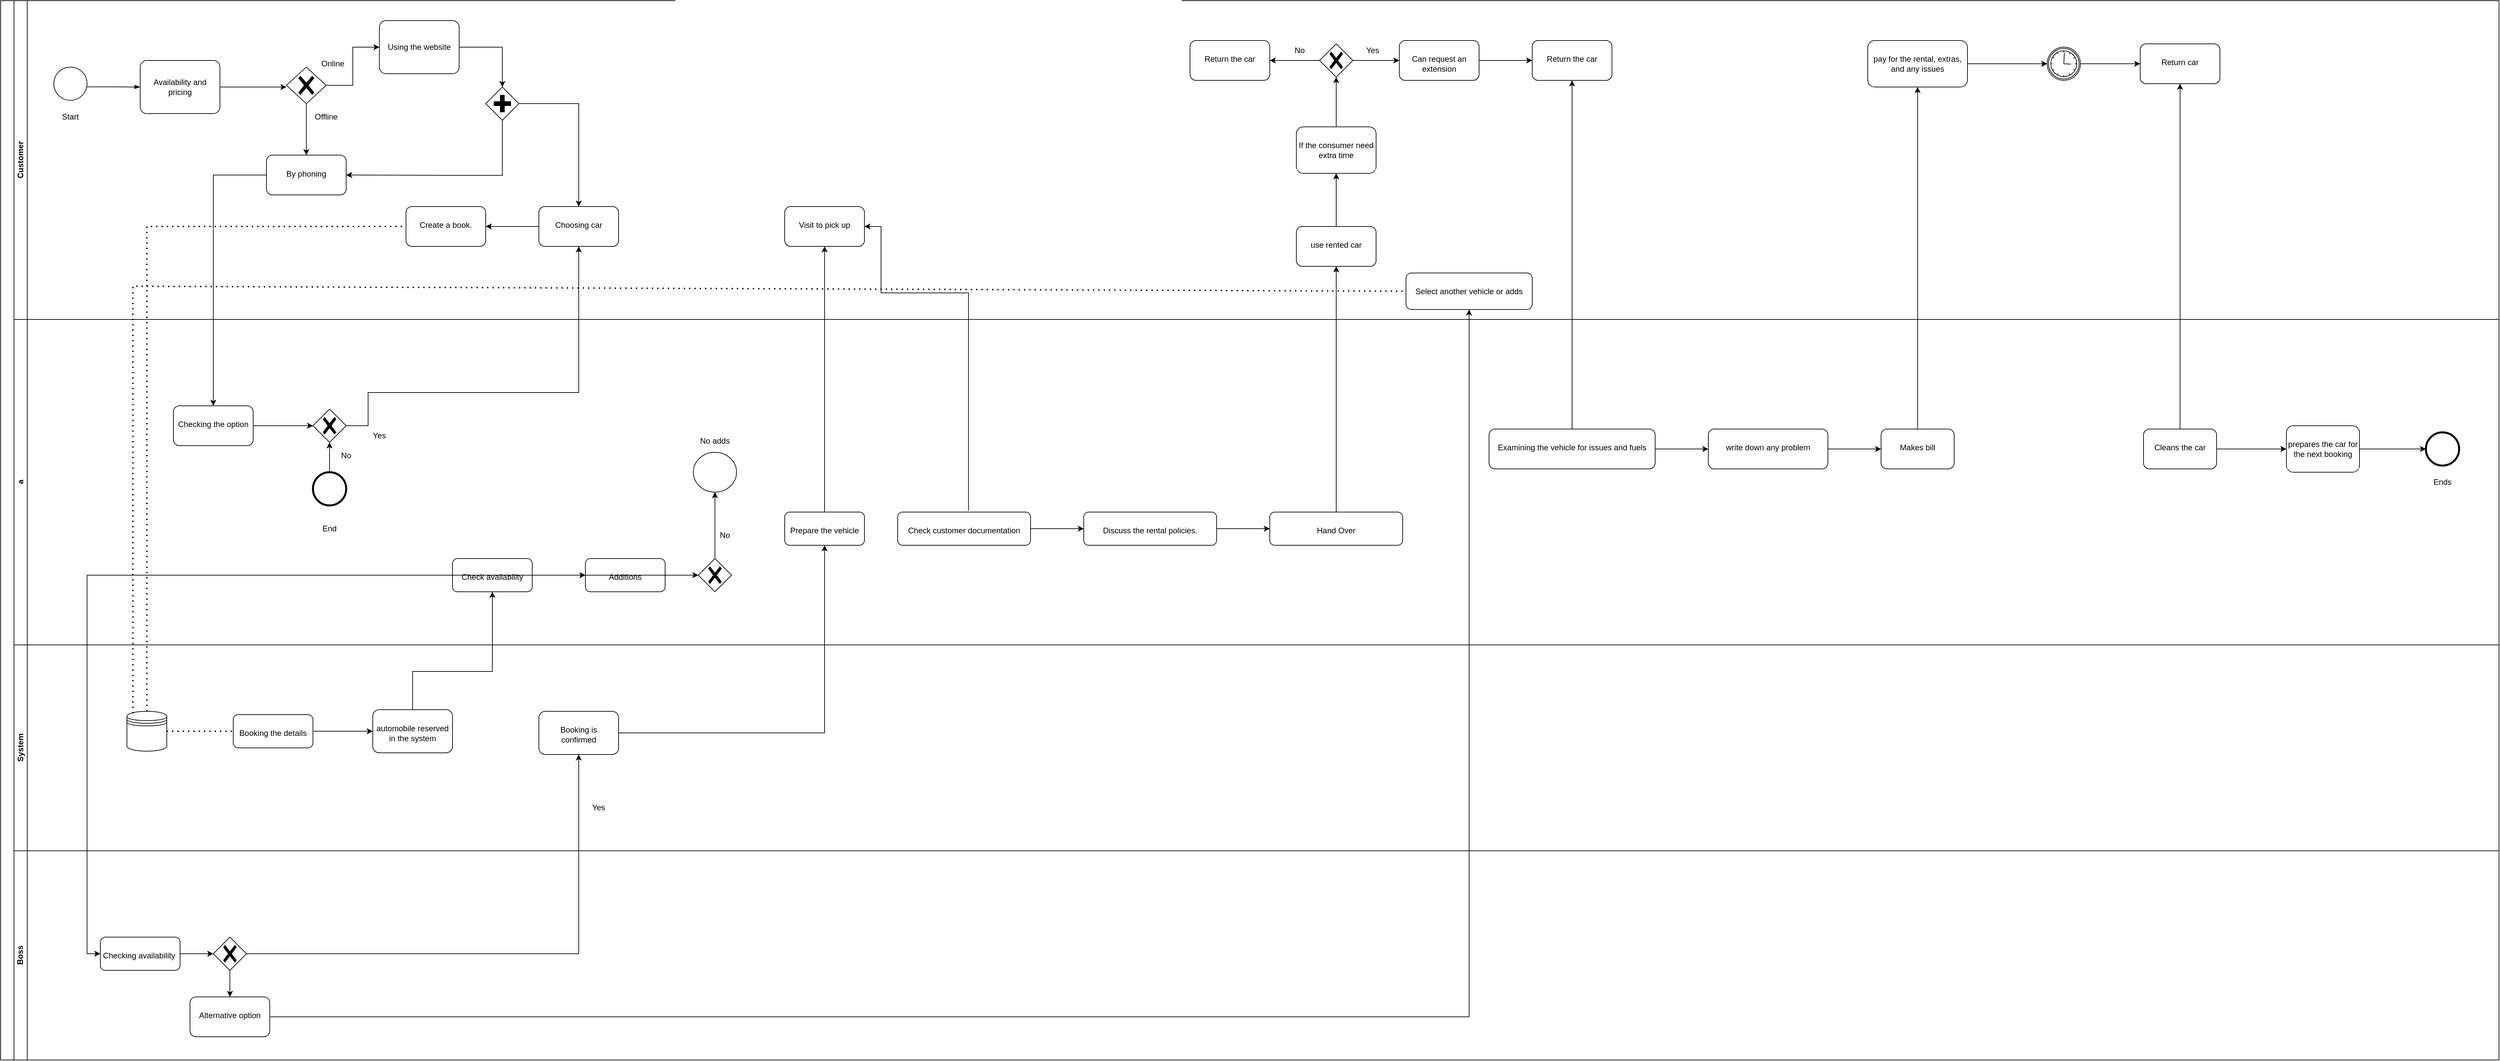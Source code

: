 <mxfile version="21.7.5" type="github">
  <diagram name="Page-1" id="X4VK6NDSDb2yp6ndIRgg">
    <mxGraphModel dx="6480" dy="3443" grid="1" gridSize="10" guides="1" tooltips="1" connect="1" arrows="1" fold="1" page="1" pageScale="1" pageWidth="850" pageHeight="1100" math="0" shadow="0">
      <root>
        <mxCell id="0" />
        <mxCell id="1" parent="0" />
        <mxCell id="tLCDiAVEZxxRz0Se0IW6-4" value="" style="swimlane;html=1;childLayout=stackLayout;resizeParent=1;resizeParentMax=0;horizontal=0;startSize=20;horizontalStack=0;whiteSpace=wrap;rounded=0;" vertex="1" parent="1">
          <mxGeometry x="-860" y="-1080" width="3760" height="1595" as="geometry" />
        </mxCell>
        <mxCell id="tLCDiAVEZxxRz0Se0IW6-5" value="Customer" style="swimlane;html=1;startSize=20;horizontal=0;rounded=0;" vertex="1" parent="tLCDiAVEZxxRz0Se0IW6-4">
          <mxGeometry x="20" width="3740" height="480" as="geometry" />
        </mxCell>
        <mxCell id="tLCDiAVEZxxRz0Se0IW6-11" value="" style="points=[[0.145,0.145,0],[0.5,0,0],[0.855,0.145,0],[1,0.5,0],[0.855,0.855,0],[0.5,1,0],[0.145,0.855,0],[0,0.5,0]];shape=mxgraph.bpmn.event;html=1;verticalLabelPosition=bottom;labelBackgroundColor=#ffffff;verticalAlign=top;align=center;perimeter=ellipsePerimeter;outlineConnect=0;aspect=fixed;outline=standard;symbol=general;" vertex="1" parent="tLCDiAVEZxxRz0Se0IW6-5">
          <mxGeometry x="60" y="100" width="50" height="50" as="geometry" />
        </mxCell>
        <mxCell id="tLCDiAVEZxxRz0Se0IW6-12" value="Start" style="text;strokeColor=none;align=center;fillColor=none;html=1;verticalAlign=middle;whiteSpace=wrap;rounded=0;" vertex="1" parent="tLCDiAVEZxxRz0Se0IW6-5">
          <mxGeometry x="55" y="160" width="60" height="30" as="geometry" />
        </mxCell>
        <mxCell id="tLCDiAVEZxxRz0Se0IW6-16" value="" style="edgeStyle=orthogonalEdgeStyle;rounded=0;orthogonalLoop=1;jettySize=auto;html=1;" edge="1" parent="tLCDiAVEZxxRz0Se0IW6-5" source="tLCDiAVEZxxRz0Se0IW6-13">
          <mxGeometry relative="1" as="geometry">
            <mxPoint x="410" y="130" as="targetPoint" />
          </mxGeometry>
        </mxCell>
        <mxCell id="tLCDiAVEZxxRz0Se0IW6-13" value="Availability and pricing " style="points=[[0.25,0,0],[0.5,0,0],[0.75,0,0],[1,0.25,0],[1,0.5,0],[1,0.75,0],[0.75,1,0],[0.5,1,0],[0.25,1,0],[0,0.75,0],[0,0.5,0],[0,0.25,0]];shape=mxgraph.bpmn.task;whiteSpace=wrap;rectStyle=rounded;size=10;html=1;container=1;expand=0;collapsible=0;taskMarker=abstract;" vertex="1" parent="tLCDiAVEZxxRz0Se0IW6-5">
          <mxGeometry x="190" y="90" width="120" height="80" as="geometry" />
        </mxCell>
        <mxCell id="tLCDiAVEZxxRz0Se0IW6-14" value="" style="edgeStyle=elbowEdgeStyle;fontSize=12;html=1;endArrow=blockThin;endFill=1;rounded=0;entryX=0;entryY=0.5;entryDx=0;entryDy=0;entryPerimeter=0;" edge="1" parent="tLCDiAVEZxxRz0Se0IW6-5" target="tLCDiAVEZxxRz0Se0IW6-13">
          <mxGeometry width="160" relative="1" as="geometry">
            <mxPoint x="110" y="129.71" as="sourcePoint" />
            <mxPoint x="210" y="129.71" as="targetPoint" />
          </mxGeometry>
        </mxCell>
        <mxCell id="tLCDiAVEZxxRz0Se0IW6-25" value="" style="edgeStyle=orthogonalEdgeStyle;rounded=0;orthogonalLoop=1;jettySize=auto;html=1;" edge="1" parent="tLCDiAVEZxxRz0Se0IW6-5" source="tLCDiAVEZxxRz0Se0IW6-17" target="tLCDiAVEZxxRz0Se0IW6-24">
          <mxGeometry relative="1" as="geometry" />
        </mxCell>
        <mxCell id="tLCDiAVEZxxRz0Se0IW6-17" value="" style="points=[[0.25,0.25,0],[0.5,0,0],[0.75,0.25,0],[1,0.5,0],[0.75,0.75,0],[0.5,1,0],[0.25,0.75,0],[0,0.5,0]];shape=mxgraph.bpmn.gateway2;html=1;verticalLabelPosition=bottom;labelBackgroundColor=#ffffff;verticalAlign=top;align=center;perimeter=rhombusPerimeter;outlineConnect=0;outline=none;symbol=none;gwType=exclusive;" vertex="1" parent="tLCDiAVEZxxRz0Se0IW6-5">
          <mxGeometry x="410" y="100" width="60" height="55" as="geometry" />
        </mxCell>
        <mxCell id="tLCDiAVEZxxRz0Se0IW6-27" value="" style="edgeStyle=orthogonalEdgeStyle;rounded=0;orthogonalLoop=1;jettySize=auto;html=1;" edge="1" parent="tLCDiAVEZxxRz0Se0IW6-5" source="tLCDiAVEZxxRz0Se0IW6-22" target="tLCDiAVEZxxRz0Se0IW6-28">
          <mxGeometry relative="1" as="geometry">
            <mxPoint x="740" y="135" as="targetPoint" />
          </mxGeometry>
        </mxCell>
        <mxCell id="tLCDiAVEZxxRz0Se0IW6-22" value="Using the website" style="points=[[0.25,0,0],[0.5,0,0],[0.75,0,0],[1,0.25,0],[1,0.5,0],[1,0.75,0],[0.75,1,0],[0.5,1,0],[0.25,1,0],[0,0.75,0],[0,0.5,0],[0,0.25,0]];shape=mxgraph.bpmn.task;whiteSpace=wrap;rectStyle=rounded;size=10;html=1;container=1;expand=0;collapsible=0;taskMarker=abstract;" vertex="1" parent="tLCDiAVEZxxRz0Se0IW6-5">
          <mxGeometry x="550" y="30" width="120" height="80" as="geometry" />
        </mxCell>
        <mxCell id="tLCDiAVEZxxRz0Se0IW6-19" value="" style="edgeStyle=orthogonalEdgeStyle;rounded=0;orthogonalLoop=1;jettySize=auto;html=1;" edge="1" parent="tLCDiAVEZxxRz0Se0IW6-5" source="tLCDiAVEZxxRz0Se0IW6-17" target="tLCDiAVEZxxRz0Se0IW6-22">
          <mxGeometry relative="1" as="geometry">
            <mxPoint x="479.494" y="127.486" as="sourcePoint" />
            <mxPoint x="520" y="70" as="targetPoint" />
            <Array as="points">
              <mxPoint x="510" y="127" />
              <mxPoint x="510" y="70" />
            </Array>
          </mxGeometry>
        </mxCell>
        <mxCell id="tLCDiAVEZxxRz0Se0IW6-24" value="&lt;div&gt;&lt;br&gt;&lt;/div&gt;&lt;div&gt;By phoning&lt;/div&gt;" style="rounded=1;whiteSpace=wrap;html=1;verticalAlign=top;labelBackgroundColor=#ffffff;" vertex="1" parent="tLCDiAVEZxxRz0Se0IW6-5">
          <mxGeometry x="380" y="232.5" width="120" height="60" as="geometry" />
        </mxCell>
        <mxCell id="tLCDiAVEZxxRz0Se0IW6-32" value="" style="edgeStyle=orthogonalEdgeStyle;rounded=0;orthogonalLoop=1;jettySize=auto;html=1;entryX=1;entryY=0.5;entryDx=0;entryDy=0;" edge="1" parent="tLCDiAVEZxxRz0Se0IW6-5" source="tLCDiAVEZxxRz0Se0IW6-28" target="tLCDiAVEZxxRz0Se0IW6-24">
          <mxGeometry relative="1" as="geometry">
            <mxPoint x="735" y="285" as="targetPoint" />
            <Array as="points">
              <mxPoint x="735" y="263" />
              <mxPoint x="660" y="263" />
            </Array>
          </mxGeometry>
        </mxCell>
        <mxCell id="tLCDiAVEZxxRz0Se0IW6-34" value="" style="edgeStyle=orthogonalEdgeStyle;rounded=0;orthogonalLoop=1;jettySize=auto;html=1;" edge="1" parent="tLCDiAVEZxxRz0Se0IW6-5" source="tLCDiAVEZxxRz0Se0IW6-28" target="tLCDiAVEZxxRz0Se0IW6-33">
          <mxGeometry relative="1" as="geometry" />
        </mxCell>
        <mxCell id="tLCDiAVEZxxRz0Se0IW6-28" value="" style="points=[[0.25,0.25,0],[0.5,0,0],[0.75,0.25,0],[1,0.5,0],[0.75,0.75,0],[0.5,1,0],[0.25,0.75,0],[0,0.5,0]];shape=mxgraph.bpmn.gateway2;html=1;verticalLabelPosition=bottom;labelBackgroundColor=#ffffff;verticalAlign=top;align=center;perimeter=rhombusPerimeter;outlineConnect=0;outline=none;symbol=none;gwType=parallel;" vertex="1" parent="tLCDiAVEZxxRz0Se0IW6-5">
          <mxGeometry x="710" y="130" width="50" height="50" as="geometry" />
        </mxCell>
        <mxCell id="tLCDiAVEZxxRz0Se0IW6-36" value="" style="edgeStyle=orthogonalEdgeStyle;rounded=0;orthogonalLoop=1;jettySize=auto;html=1;" edge="1" parent="tLCDiAVEZxxRz0Se0IW6-5" source="tLCDiAVEZxxRz0Se0IW6-33" target="tLCDiAVEZxxRz0Se0IW6-35">
          <mxGeometry relative="1" as="geometry" />
        </mxCell>
        <mxCell id="tLCDiAVEZxxRz0Se0IW6-33" value="&lt;div&gt;&lt;br&gt;&lt;/div&gt;&lt;div&gt;Choosing car&lt;br&gt;&lt;/div&gt;" style="rounded=1;whiteSpace=wrap;html=1;verticalAlign=top;labelBackgroundColor=#ffffff;" vertex="1" parent="tLCDiAVEZxxRz0Se0IW6-5">
          <mxGeometry x="790" y="310" width="120" height="60" as="geometry" />
        </mxCell>
        <mxCell id="tLCDiAVEZxxRz0Se0IW6-35" value="&lt;div&gt;&lt;br&gt;&lt;/div&gt;&lt;div&gt;Create a book.&lt;br&gt;&lt;/div&gt;" style="rounded=1;whiteSpace=wrap;html=1;verticalAlign=top;labelBackgroundColor=#ffffff;" vertex="1" parent="tLCDiAVEZxxRz0Se0IW6-5">
          <mxGeometry x="590" y="310" width="120" height="60" as="geometry" />
        </mxCell>
        <mxCell id="tLCDiAVEZxxRz0Se0IW6-49" value="Offline" style="text;strokeColor=none;align=center;fillColor=none;html=1;verticalAlign=middle;whiteSpace=wrap;rounded=0;" vertex="1" parent="tLCDiAVEZxxRz0Se0IW6-5">
          <mxGeometry x="440" y="160" width="60" height="30" as="geometry" />
        </mxCell>
        <mxCell id="tLCDiAVEZxxRz0Se0IW6-50" value="Online" style="text;strokeColor=none;align=center;fillColor=none;html=1;verticalAlign=middle;whiteSpace=wrap;rounded=0;" vertex="1" parent="tLCDiAVEZxxRz0Se0IW6-5">
          <mxGeometry x="450" y="80" width="60" height="30" as="geometry" />
        </mxCell>
        <mxCell id="tLCDiAVEZxxRz0Se0IW6-51" value="&lt;div&gt;&lt;br&gt;&lt;/div&gt;&lt;div&gt;Visit to pick up&lt;/div&gt;" style="rounded=1;whiteSpace=wrap;html=1;verticalAlign=top;labelBackgroundColor=#ffffff;" vertex="1" parent="tLCDiAVEZxxRz0Se0IW6-5">
          <mxGeometry x="1160" y="310" width="120" height="60" as="geometry" />
        </mxCell>
        <mxCell id="tLCDiAVEZxxRz0Se0IW6-53" value="&lt;br&gt;&lt;div&gt;Return the car&lt;/div&gt;" style="rounded=1;whiteSpace=wrap;html=1;verticalAlign=top;labelBackgroundColor=#ffffff;" vertex="1" parent="tLCDiAVEZxxRz0Se0IW6-5">
          <mxGeometry x="1770" y="60" width="120" height="60" as="geometry" />
        </mxCell>
        <mxCell id="tLCDiAVEZxxRz0Se0IW6-57" value="" style="edgeStyle=orthogonalEdgeStyle;rounded=0;orthogonalLoop=1;jettySize=auto;html=1;" edge="1" parent="tLCDiAVEZxxRz0Se0IW6-5" source="tLCDiAVEZxxRz0Se0IW6-54" target="tLCDiAVEZxxRz0Se0IW6-56">
          <mxGeometry relative="1" as="geometry" />
        </mxCell>
        <mxCell id="tLCDiAVEZxxRz0Se0IW6-58" value="" style="edgeStyle=orthogonalEdgeStyle;rounded=0;orthogonalLoop=1;jettySize=auto;html=1;" edge="1" parent="tLCDiAVEZxxRz0Se0IW6-5" source="tLCDiAVEZxxRz0Se0IW6-54">
          <mxGeometry relative="1" as="geometry">
            <mxPoint x="1890" y="90" as="targetPoint" />
          </mxGeometry>
        </mxCell>
        <mxCell id="tLCDiAVEZxxRz0Se0IW6-54" value="" style="points=[[0.25,0.25,0],[0.5,0,0],[0.75,0.25,0],[1,0.5,0],[0.75,0.75,0],[0.5,1,0],[0.25,0.75,0],[0,0.5,0]];shape=mxgraph.bpmn.gateway2;html=1;verticalLabelPosition=bottom;labelBackgroundColor=#ffffff;verticalAlign=top;align=center;perimeter=rhombusPerimeter;outlineConnect=0;outline=none;symbol=none;gwType=exclusive;" vertex="1" parent="tLCDiAVEZxxRz0Se0IW6-5">
          <mxGeometry x="1965" y="65" width="50" height="50" as="geometry" />
        </mxCell>
        <mxCell id="tLCDiAVEZxxRz0Se0IW6-62" value="" style="edgeStyle=orthogonalEdgeStyle;rounded=0;orthogonalLoop=1;jettySize=auto;html=1;" edge="1" parent="tLCDiAVEZxxRz0Se0IW6-5" source="tLCDiAVEZxxRz0Se0IW6-56" target="tLCDiAVEZxxRz0Se0IW6-61">
          <mxGeometry relative="1" as="geometry" />
        </mxCell>
        <mxCell id="tLCDiAVEZxxRz0Se0IW6-56" value="&lt;div&gt;&lt;br&gt;&lt;/div&gt;&lt;div&gt;Can request an extension&lt;br&gt;&lt;/div&gt;" style="rounded=1;whiteSpace=wrap;html=1;verticalAlign=top;labelBackgroundColor=#ffffff;" vertex="1" parent="tLCDiAVEZxxRz0Se0IW6-5">
          <mxGeometry x="2085" y="60" width="120" height="60" as="geometry" />
        </mxCell>
        <mxCell id="tLCDiAVEZxxRz0Se0IW6-59" value="No" style="text;strokeColor=none;align=center;fillColor=none;html=1;verticalAlign=middle;whiteSpace=wrap;rounded=0;" vertex="1" parent="tLCDiAVEZxxRz0Se0IW6-5">
          <mxGeometry x="1905" y="60" width="60" height="30" as="geometry" />
        </mxCell>
        <mxCell id="tLCDiAVEZxxRz0Se0IW6-60" value="Yes" style="text;strokeColor=none;align=center;fillColor=none;html=1;verticalAlign=middle;whiteSpace=wrap;rounded=0;" vertex="1" parent="tLCDiAVEZxxRz0Se0IW6-5">
          <mxGeometry x="2015" y="60" width="60" height="30" as="geometry" />
        </mxCell>
        <mxCell id="tLCDiAVEZxxRz0Se0IW6-61" value="&lt;div&gt;&lt;br&gt;&lt;/div&gt;&lt;div&gt;Return the car&lt;br&gt;&lt;br&gt;&lt;/div&gt;" style="whiteSpace=wrap;html=1;verticalAlign=top;rounded=1;labelBackgroundColor=#ffffff;" vertex="1" parent="tLCDiAVEZxxRz0Se0IW6-5">
          <mxGeometry x="2285" y="60" width="120" height="60" as="geometry" />
        </mxCell>
        <mxCell id="tLCDiAVEZxxRz0Se0IW6-65" value="" style="edgeStyle=orthogonalEdgeStyle;rounded=0;orthogonalLoop=1;jettySize=auto;html=1;" edge="1" parent="tLCDiAVEZxxRz0Se0IW6-5" source="tLCDiAVEZxxRz0Se0IW6-63" target="tLCDiAVEZxxRz0Se0IW6-54">
          <mxGeometry relative="1" as="geometry">
            <mxPoint x="1930" y="215" as="sourcePoint" />
            <mxPoint x="1995" y="130" as="targetPoint" />
          </mxGeometry>
        </mxCell>
        <mxCell id="tLCDiAVEZxxRz0Se0IW6-63" value="&lt;div&gt;&lt;br&gt;&lt;/div&gt;&lt;div&gt;If the consumer need extra time&lt;/div&gt;&lt;div&gt;&lt;br&gt;&lt;/div&gt;" style="rounded=1;whiteSpace=wrap;html=1;verticalAlign=top;labelBackgroundColor=#ffffff;" vertex="1" parent="tLCDiAVEZxxRz0Se0IW6-5">
          <mxGeometry x="1930" y="190" width="120" height="70" as="geometry" />
        </mxCell>
        <mxCell id="tLCDiAVEZxxRz0Se0IW6-68" value="" style="edgeStyle=orthogonalEdgeStyle;rounded=0;orthogonalLoop=1;jettySize=auto;html=1;" edge="1" parent="tLCDiAVEZxxRz0Se0IW6-5" source="tLCDiAVEZxxRz0Se0IW6-66" target="tLCDiAVEZxxRz0Se0IW6-63">
          <mxGeometry relative="1" as="geometry" />
        </mxCell>
        <mxCell id="tLCDiAVEZxxRz0Se0IW6-66" value="&lt;div&gt;&lt;br&gt;&lt;/div&gt;&lt;div&gt;use rented car&lt;/div&gt;" style="rounded=1;whiteSpace=wrap;html=1;verticalAlign=top;labelBackgroundColor=#ffffff;" vertex="1" parent="tLCDiAVEZxxRz0Se0IW6-5">
          <mxGeometry x="1930" y="340" width="120" height="60" as="geometry" />
        </mxCell>
        <mxCell id="tLCDiAVEZxxRz0Se0IW6-69" value="&lt;div&gt;&lt;br&gt;&lt;/div&gt;&lt;div&gt;Select another vehicle or adds&lt;/div&gt;" style="rounded=1;whiteSpace=wrap;html=1;verticalAlign=top;labelBackgroundColor=#ffffff;" vertex="1" parent="tLCDiAVEZxxRz0Se0IW6-5">
          <mxGeometry x="2095" y="410" width="190" height="55" as="geometry" />
        </mxCell>
        <mxCell id="tLCDiAVEZxxRz0Se0IW6-70" value="&lt;div&gt;&lt;br&gt;&lt;/div&gt;&lt;div&gt;pay for the rental, extras, and any issues&lt;/div&gt;" style="rounded=1;whiteSpace=wrap;html=1;verticalAlign=top;labelBackgroundColor=#ffffff;" vertex="1" parent="tLCDiAVEZxxRz0Se0IW6-5">
          <mxGeometry x="2790" y="60" width="150" height="70" as="geometry" />
        </mxCell>
        <mxCell id="tLCDiAVEZxxRz0Se0IW6-77" value="" style="edgeStyle=orthogonalEdgeStyle;rounded=0;orthogonalLoop=1;jettySize=auto;html=1;" edge="1" parent="tLCDiAVEZxxRz0Se0IW6-5" source="tLCDiAVEZxxRz0Se0IW6-71" target="tLCDiAVEZxxRz0Se0IW6-76">
          <mxGeometry relative="1" as="geometry" />
        </mxCell>
        <mxCell id="tLCDiAVEZxxRz0Se0IW6-71" value="" style="points=[[0.145,0.145,0],[0.5,0,0],[0.855,0.145,0],[1,0.5,0],[0.855,0.855,0],[0.5,1,0],[0.145,0.855,0],[0,0.5,0]];shape=mxgraph.bpmn.event;html=1;verticalLabelPosition=bottom;labelBackgroundColor=#ffffff;verticalAlign=top;align=center;perimeter=ellipsePerimeter;outlineConnect=0;aspect=fixed;outline=catching;symbol=timer;" vertex="1" parent="tLCDiAVEZxxRz0Se0IW6-5">
          <mxGeometry x="3060" y="70" width="50" height="50" as="geometry" />
        </mxCell>
        <mxCell id="tLCDiAVEZxxRz0Se0IW6-75" value="" style="edgeStyle=orthogonalEdgeStyle;rounded=0;orthogonalLoop=1;jettySize=auto;html=1;exitX=1;exitY=0.5;exitDx=0;exitDy=0;" edge="1" parent="tLCDiAVEZxxRz0Se0IW6-5" source="tLCDiAVEZxxRz0Se0IW6-70" target="tLCDiAVEZxxRz0Se0IW6-71">
          <mxGeometry relative="1" as="geometry">
            <mxPoint x="2960" y="85" as="sourcePoint" />
            <mxPoint x="3040" y="85" as="targetPoint" />
            <Array as="points">
              <mxPoint x="3010" y="95" />
              <mxPoint x="3010" y="95" />
            </Array>
          </mxGeometry>
        </mxCell>
        <mxCell id="tLCDiAVEZxxRz0Se0IW6-76" value="&lt;div&gt;&lt;br&gt;&lt;/div&gt;&lt;div&gt;Return car&lt;br&gt;&lt;/div&gt;" style="rounded=1;whiteSpace=wrap;html=1;verticalAlign=top;labelBackgroundColor=#ffffff;" vertex="1" parent="tLCDiAVEZxxRz0Se0IW6-5">
          <mxGeometry x="3200" y="65" width="120" height="60" as="geometry" />
        </mxCell>
        <mxCell id="tLCDiAVEZxxRz0Se0IW6-6" value="a" style="swimlane;html=1;startSize=20;horizontal=0;rounded=0;" vertex="1" parent="tLCDiAVEZxxRz0Se0IW6-4">
          <mxGeometry x="20" y="480" width="3740" height="490" as="geometry" />
        </mxCell>
        <mxCell id="tLCDiAVEZxxRz0Se0IW6-41" value="" style="edgeStyle=orthogonalEdgeStyle;rounded=0;orthogonalLoop=1;jettySize=auto;html=1;" edge="1" parent="tLCDiAVEZxxRz0Se0IW6-6" source="tLCDiAVEZxxRz0Se0IW6-37" target="tLCDiAVEZxxRz0Se0IW6-40">
          <mxGeometry relative="1" as="geometry" />
        </mxCell>
        <mxCell id="tLCDiAVEZxxRz0Se0IW6-37" value="&lt;div&gt;&lt;br&gt;&lt;/div&gt;&lt;div&gt;Checking the option&lt;/div&gt;" style="rounded=1;whiteSpace=wrap;html=1;verticalAlign=top;labelBackgroundColor=#ffffff;" vertex="1" parent="tLCDiAVEZxxRz0Se0IW6-6">
          <mxGeometry x="240" y="130" width="120" height="60" as="geometry" />
        </mxCell>
        <mxCell id="tLCDiAVEZxxRz0Se0IW6-40" value="" style="points=[[0.25,0.25,0],[0.5,0,0],[0.75,0.25,0],[1,0.5,0],[0.75,0.75,0],[0.5,1,0],[0.25,0.75,0],[0,0.5,0]];shape=mxgraph.bpmn.gateway2;html=1;verticalLabelPosition=bottom;labelBackgroundColor=#ffffff;verticalAlign=top;align=center;perimeter=rhombusPerimeter;outlineConnect=0;outline=none;symbol=none;gwType=exclusive;" vertex="1" parent="tLCDiAVEZxxRz0Se0IW6-6">
          <mxGeometry x="450" y="135" width="50" height="50" as="geometry" />
        </mxCell>
        <mxCell id="tLCDiAVEZxxRz0Se0IW6-43" value="" style="edgeStyle=orthogonalEdgeStyle;rounded=0;orthogonalLoop=1;jettySize=auto;html=1;" edge="1" parent="tLCDiAVEZxxRz0Se0IW6-6" source="tLCDiAVEZxxRz0Se0IW6-42" target="tLCDiAVEZxxRz0Se0IW6-40">
          <mxGeometry relative="1" as="geometry" />
        </mxCell>
        <mxCell id="tLCDiAVEZxxRz0Se0IW6-42" value="" style="points=[[0.145,0.145,0],[0.5,0,0],[0.855,0.145,0],[1,0.5,0],[0.855,0.855,0],[0.5,1,0],[0.145,0.855,0],[0,0.5,0]];shape=mxgraph.bpmn.event;html=1;verticalLabelPosition=bottom;labelBackgroundColor=#ffffff;verticalAlign=top;align=center;perimeter=ellipsePerimeter;outlineConnect=0;aspect=fixed;outline=end;symbol=terminate2;" vertex="1" parent="tLCDiAVEZxxRz0Se0IW6-6">
          <mxGeometry x="450" y="230" width="50" height="50" as="geometry" />
        </mxCell>
        <mxCell id="tLCDiAVEZxxRz0Se0IW6-44" value="&lt;div&gt;No&lt;/div&gt;" style="text;strokeColor=none;align=center;fillColor=none;html=1;verticalAlign=middle;whiteSpace=wrap;rounded=0;" vertex="1" parent="tLCDiAVEZxxRz0Se0IW6-6">
          <mxGeometry x="470" y="190" width="60" height="30" as="geometry" />
        </mxCell>
        <mxCell id="tLCDiAVEZxxRz0Se0IW6-45" value="End" style="text;strokeColor=none;align=center;fillColor=none;html=1;verticalAlign=middle;whiteSpace=wrap;rounded=0;" vertex="1" parent="tLCDiAVEZxxRz0Se0IW6-6">
          <mxGeometry x="445" y="300" width="60" height="30" as="geometry" />
        </mxCell>
        <mxCell id="tLCDiAVEZxxRz0Se0IW6-48" value="Yes" style="text;strokeColor=none;align=center;fillColor=none;html=1;verticalAlign=middle;whiteSpace=wrap;rounded=0;" vertex="1" parent="tLCDiAVEZxxRz0Se0IW6-6">
          <mxGeometry x="520" y="160" width="60" height="30" as="geometry" />
        </mxCell>
        <mxCell id="tLCDiAVEZxxRz0Se0IW6-80" value="" style="edgeStyle=orthogonalEdgeStyle;rounded=0;orthogonalLoop=1;jettySize=auto;html=1;" edge="1" parent="tLCDiAVEZxxRz0Se0IW6-6" source="tLCDiAVEZxxRz0Se0IW6-78" target="tLCDiAVEZxxRz0Se0IW6-79">
          <mxGeometry relative="1" as="geometry" />
        </mxCell>
        <mxCell id="tLCDiAVEZxxRz0Se0IW6-78" value="&lt;div&gt;&lt;br&gt;&lt;/div&gt;&lt;div&gt;Check availability&lt;/div&gt;" style="rounded=1;whiteSpace=wrap;html=1;verticalAlign=top;labelBackgroundColor=#ffffff;" vertex="1" parent="tLCDiAVEZxxRz0Se0IW6-6">
          <mxGeometry x="660" y="360" width="120" height="50" as="geometry" />
        </mxCell>
        <mxCell id="tLCDiAVEZxxRz0Se0IW6-82" value="" style="edgeStyle=orthogonalEdgeStyle;rounded=0;orthogonalLoop=1;jettySize=auto;html=1;" edge="1" parent="tLCDiAVEZxxRz0Se0IW6-6" source="tLCDiAVEZxxRz0Se0IW6-79" target="tLCDiAVEZxxRz0Se0IW6-81">
          <mxGeometry relative="1" as="geometry" />
        </mxCell>
        <mxCell id="tLCDiAVEZxxRz0Se0IW6-79" value="&lt;div&gt;&lt;br&gt;&lt;/div&gt;&lt;div&gt;Additions&lt;br&gt;&lt;/div&gt;" style="rounded=1;whiteSpace=wrap;html=1;verticalAlign=top;labelBackgroundColor=#ffffff;" vertex="1" parent="tLCDiAVEZxxRz0Se0IW6-6">
          <mxGeometry x="860" y="360" width="120" height="50" as="geometry" />
        </mxCell>
        <mxCell id="tLCDiAVEZxxRz0Se0IW6-84" value="" style="edgeStyle=orthogonalEdgeStyle;rounded=0;orthogonalLoop=1;jettySize=auto;html=1;" edge="1" parent="tLCDiAVEZxxRz0Se0IW6-6" source="tLCDiAVEZxxRz0Se0IW6-81" target="tLCDiAVEZxxRz0Se0IW6-83">
          <mxGeometry relative="1" as="geometry" />
        </mxCell>
        <mxCell id="tLCDiAVEZxxRz0Se0IW6-81" value="" style="points=[[0.25,0.25,0],[0.5,0,0],[0.75,0.25,0],[1,0.5,0],[0.75,0.75,0],[0.5,1,0],[0.25,0.75,0],[0,0.5,0]];shape=mxgraph.bpmn.gateway2;html=1;verticalLabelPosition=bottom;labelBackgroundColor=#ffffff;verticalAlign=top;align=center;perimeter=rhombusPerimeter;outlineConnect=0;outline=none;symbol=none;gwType=exclusive;" vertex="1" parent="tLCDiAVEZxxRz0Se0IW6-6">
          <mxGeometry x="1030" y="360" width="50" height="50" as="geometry" />
        </mxCell>
        <mxCell id="tLCDiAVEZxxRz0Se0IW6-83" value="" style="ellipse;whiteSpace=wrap;html=1;verticalAlign=top;labelBackgroundColor=#ffffff;" vertex="1" parent="tLCDiAVEZxxRz0Se0IW6-6">
          <mxGeometry x="1022.5" y="200" width="65" height="60" as="geometry" />
        </mxCell>
        <mxCell id="tLCDiAVEZxxRz0Se0IW6-85" value="No" style="text;strokeColor=none;align=center;fillColor=none;html=1;verticalAlign=middle;whiteSpace=wrap;rounded=0;" vertex="1" parent="tLCDiAVEZxxRz0Se0IW6-6">
          <mxGeometry x="1040" y="310" width="60" height="30" as="geometry" />
        </mxCell>
        <mxCell id="tLCDiAVEZxxRz0Se0IW6-86" value="&lt;div&gt;&lt;br&gt;&lt;/div&gt;&lt;div&gt;Prepare the vehicle&lt;/div&gt;" style="rounded=1;whiteSpace=wrap;html=1;verticalAlign=top;labelBackgroundColor=#ffffff;" vertex="1" parent="tLCDiAVEZxxRz0Se0IW6-6">
          <mxGeometry x="1160" y="290" width="120" height="50" as="geometry" />
        </mxCell>
        <mxCell id="tLCDiAVEZxxRz0Se0IW6-93" value="" style="edgeStyle=orthogonalEdgeStyle;rounded=0;orthogonalLoop=1;jettySize=auto;html=1;" edge="1" parent="tLCDiAVEZxxRz0Se0IW6-6" source="tLCDiAVEZxxRz0Se0IW6-89" target="tLCDiAVEZxxRz0Se0IW6-92">
          <mxGeometry relative="1" as="geometry" />
        </mxCell>
        <mxCell id="tLCDiAVEZxxRz0Se0IW6-89" value="&lt;br&gt;&lt;div&gt;Check customer documentation&lt;/div&gt;" style="rounded=1;whiteSpace=wrap;html=1;verticalAlign=top;labelBackgroundColor=#ffffff;" vertex="1" parent="tLCDiAVEZxxRz0Se0IW6-6">
          <mxGeometry x="1330" y="290" width="200" height="50" as="geometry" />
        </mxCell>
        <mxCell id="tLCDiAVEZxxRz0Se0IW6-95" value="" style="edgeStyle=orthogonalEdgeStyle;rounded=0;orthogonalLoop=1;jettySize=auto;html=1;" edge="1" parent="tLCDiAVEZxxRz0Se0IW6-6" source="tLCDiAVEZxxRz0Se0IW6-92" target="tLCDiAVEZxxRz0Se0IW6-94">
          <mxGeometry relative="1" as="geometry" />
        </mxCell>
        <mxCell id="tLCDiAVEZxxRz0Se0IW6-92" value="&lt;div&gt;&lt;br&gt;&lt;/div&gt;&lt;div&gt;Discuss the rental policies.&lt;br&gt;&lt;/div&gt;" style="rounded=1;whiteSpace=wrap;html=1;verticalAlign=top;labelBackgroundColor=#ffffff;" vertex="1" parent="tLCDiAVEZxxRz0Se0IW6-6">
          <mxGeometry x="1610" y="290" width="200" height="50" as="geometry" />
        </mxCell>
        <mxCell id="tLCDiAVEZxxRz0Se0IW6-94" value="&lt;div&gt;&lt;br&gt;&lt;/div&gt;&lt;div&gt;Hand Over&lt;/div&gt;" style="rounded=1;whiteSpace=wrap;html=1;verticalAlign=top;labelBackgroundColor=#ffffff;" vertex="1" parent="tLCDiAVEZxxRz0Se0IW6-6">
          <mxGeometry x="1890" y="290" width="200" height="50" as="geometry" />
        </mxCell>
        <mxCell id="tLCDiAVEZxxRz0Se0IW6-102" value="" style="edgeStyle=orthogonalEdgeStyle;rounded=0;orthogonalLoop=1;jettySize=auto;html=1;" edge="1" parent="tLCDiAVEZxxRz0Se0IW6-6" source="tLCDiAVEZxxRz0Se0IW6-98" target="tLCDiAVEZxxRz0Se0IW6-101">
          <mxGeometry relative="1" as="geometry" />
        </mxCell>
        <mxCell id="tLCDiAVEZxxRz0Se0IW6-98" value="&lt;div&gt;&lt;br&gt;&lt;/div&gt;&lt;div&gt;Examining the vehicle for issues and fuels&lt;/div&gt;" style="rounded=1;whiteSpace=wrap;html=1;verticalAlign=top;labelBackgroundColor=#ffffff;" vertex="1" parent="tLCDiAVEZxxRz0Se0IW6-6">
          <mxGeometry x="2220" y="165" width="250" height="60" as="geometry" />
        </mxCell>
        <mxCell id="tLCDiAVEZxxRz0Se0IW6-104" value="" style="edgeStyle=orthogonalEdgeStyle;rounded=0;orthogonalLoop=1;jettySize=auto;html=1;" edge="1" parent="tLCDiAVEZxxRz0Se0IW6-6" source="tLCDiAVEZxxRz0Se0IW6-101" target="tLCDiAVEZxxRz0Se0IW6-103">
          <mxGeometry relative="1" as="geometry" />
        </mxCell>
        <mxCell id="tLCDiAVEZxxRz0Se0IW6-101" value="&lt;div&gt;&lt;br&gt;&lt;/div&gt;&lt;div&gt;write down any problem&lt;/div&gt;" style="rounded=1;whiteSpace=wrap;html=1;verticalAlign=top;labelBackgroundColor=#ffffff;" vertex="1" parent="tLCDiAVEZxxRz0Se0IW6-6">
          <mxGeometry x="2550" y="165" width="180" height="60" as="geometry" />
        </mxCell>
        <mxCell id="tLCDiAVEZxxRz0Se0IW6-103" value="&lt;div&gt;&lt;br&gt;&lt;/div&gt;&lt;div&gt;Makes bill&lt;/div&gt;" style="rounded=1;whiteSpace=wrap;html=1;verticalAlign=top;labelBackgroundColor=#ffffff;" vertex="1" parent="tLCDiAVEZxxRz0Se0IW6-6">
          <mxGeometry x="2810" y="165" width="110" height="60" as="geometry" />
        </mxCell>
        <mxCell id="tLCDiAVEZxxRz0Se0IW6-140" value="" style="edgeStyle=orthogonalEdgeStyle;rounded=0;orthogonalLoop=1;jettySize=auto;html=1;" edge="1" parent="tLCDiAVEZxxRz0Se0IW6-6" source="tLCDiAVEZxxRz0Se0IW6-136" target="tLCDiAVEZxxRz0Se0IW6-139">
          <mxGeometry relative="1" as="geometry" />
        </mxCell>
        <mxCell id="tLCDiAVEZxxRz0Se0IW6-136" value="&lt;div&gt;&lt;br&gt;&lt;/div&gt;&lt;div&gt;Cleans the car&lt;/div&gt;" style="rounded=1;whiteSpace=wrap;html=1;verticalAlign=top;labelBackgroundColor=#ffffff;" vertex="1" parent="tLCDiAVEZxxRz0Se0IW6-6">
          <mxGeometry x="3205" y="165" width="110" height="60" as="geometry" />
        </mxCell>
        <mxCell id="tLCDiAVEZxxRz0Se0IW6-142" value="" style="edgeStyle=orthogonalEdgeStyle;rounded=0;orthogonalLoop=1;jettySize=auto;html=1;entryX=0;entryY=0.5;entryDx=0;entryDy=0;entryPerimeter=0;" edge="1" parent="tLCDiAVEZxxRz0Se0IW6-6" source="tLCDiAVEZxxRz0Se0IW6-139" target="tLCDiAVEZxxRz0Se0IW6-143">
          <mxGeometry relative="1" as="geometry">
            <mxPoint x="3625" y="195" as="targetPoint" />
          </mxGeometry>
        </mxCell>
        <mxCell id="tLCDiAVEZxxRz0Se0IW6-139" value="&lt;div&gt;&lt;br&gt;&lt;/div&gt;&lt;div&gt;prepares the car for the next booking&lt;/div&gt;&lt;div&gt;&lt;br&gt;&lt;/div&gt;" style="rounded=1;whiteSpace=wrap;html=1;verticalAlign=top;labelBackgroundColor=#ffffff;" vertex="1" parent="tLCDiAVEZxxRz0Se0IW6-6">
          <mxGeometry x="3420" y="160" width="110" height="70" as="geometry" />
        </mxCell>
        <mxCell id="tLCDiAVEZxxRz0Se0IW6-143" value="" style="points=[[0.145,0.145,0],[0.5,0,0],[0.855,0.145,0],[1,0.5,0],[0.855,0.855,0],[0.5,1,0],[0.145,0.855,0],[0,0.5,0]];shape=mxgraph.bpmn.event;html=1;verticalLabelPosition=bottom;labelBackgroundColor=#ffffff;verticalAlign=top;align=center;perimeter=ellipsePerimeter;outlineConnect=0;aspect=fixed;outline=end;symbol=terminate2;" vertex="1" parent="tLCDiAVEZxxRz0Se0IW6-6">
          <mxGeometry x="3630" y="170" width="50" height="50" as="geometry" />
        </mxCell>
        <mxCell id="tLCDiAVEZxxRz0Se0IW6-144" value="Ends" style="text;strokeColor=none;align=center;fillColor=none;html=1;verticalAlign=middle;whiteSpace=wrap;rounded=0;" vertex="1" parent="tLCDiAVEZxxRz0Se0IW6-6">
          <mxGeometry x="3625" y="230" width="60" height="30" as="geometry" />
        </mxCell>
        <mxCell id="tLCDiAVEZxxRz0Se0IW6-146" value="&lt;div&gt;&lt;br&gt;&lt;/div&gt;&lt;div&gt;No adds&lt;/div&gt;" style="text;strokeColor=none;align=center;fillColor=none;html=1;verticalAlign=middle;whiteSpace=wrap;rounded=0;" vertex="1" parent="tLCDiAVEZxxRz0Se0IW6-6">
          <mxGeometry x="1025" y="160" width="60" height="30" as="geometry" />
        </mxCell>
        <mxCell id="tLCDiAVEZxxRz0Se0IW6-10" value="&lt;div&gt;System&lt;/div&gt;" style="swimlane;html=1;startSize=20;horizontal=0;rounded=0;" vertex="1" parent="tLCDiAVEZxxRz0Se0IW6-4">
          <mxGeometry x="20" y="970" width="3740" height="310" as="geometry" />
        </mxCell>
        <mxCell id="tLCDiAVEZxxRz0Se0IW6-145" value="" style="shape=datastore;html=1;labelPosition=center;verticalLabelPosition=bottom;align=center;verticalAlign=top;" vertex="1" parent="tLCDiAVEZxxRz0Se0IW6-10">
          <mxGeometry x="170" y="100" width="60" height="60" as="geometry" />
        </mxCell>
        <mxCell id="tLCDiAVEZxxRz0Se0IW6-151" value="" style="edgeStyle=orthogonalEdgeStyle;rounded=0;orthogonalLoop=1;jettySize=auto;html=1;" edge="1" parent="tLCDiAVEZxxRz0Se0IW6-10" source="tLCDiAVEZxxRz0Se0IW6-147" target="tLCDiAVEZxxRz0Se0IW6-150">
          <mxGeometry relative="1" as="geometry" />
        </mxCell>
        <mxCell id="tLCDiAVEZxxRz0Se0IW6-147" value="&lt;div&gt;&lt;br&gt;&lt;/div&gt;&lt;div&gt;Booking the details&lt;br&gt;&lt;/div&gt;" style="rounded=1;whiteSpace=wrap;html=1;verticalAlign=top;" vertex="1" parent="tLCDiAVEZxxRz0Se0IW6-10">
          <mxGeometry x="330" y="105" width="120" height="50" as="geometry" />
        </mxCell>
        <mxCell id="tLCDiAVEZxxRz0Se0IW6-149" value="" style="endArrow=none;dashed=1;html=1;dashPattern=1 3;strokeWidth=2;rounded=0;entryX=0;entryY=0.5;entryDx=0;entryDy=0;exitX=1;exitY=0.5;exitDx=0;exitDy=0;" edge="1" parent="tLCDiAVEZxxRz0Se0IW6-10" source="tLCDiAVEZxxRz0Se0IW6-145" target="tLCDiAVEZxxRz0Se0IW6-147">
          <mxGeometry width="50" height="50" relative="1" as="geometry">
            <mxPoint x="270" y="180" as="sourcePoint" />
            <mxPoint x="320" y="130" as="targetPoint" />
          </mxGeometry>
        </mxCell>
        <mxCell id="tLCDiAVEZxxRz0Se0IW6-150" value="&lt;div&gt;&lt;br&gt;&lt;/div&gt;&lt;div&gt;automobile reserved in the system&lt;/div&gt;" style="rounded=1;whiteSpace=wrap;html=1;verticalAlign=top;" vertex="1" parent="tLCDiAVEZxxRz0Se0IW6-10">
          <mxGeometry x="540" y="97.5" width="120" height="65" as="geometry" />
        </mxCell>
        <mxCell id="tLCDiAVEZxxRz0Se0IW6-154" value="&lt;div&gt;&lt;br&gt;&lt;/div&gt;&lt;div&gt;Booking is&lt;/div&gt;&lt;div&gt;confirmed&lt;br&gt;&lt;/div&gt;" style="rounded=1;whiteSpace=wrap;html=1;verticalAlign=top;" vertex="1" parent="tLCDiAVEZxxRz0Se0IW6-10">
          <mxGeometry x="790" y="100" width="120" height="65" as="geometry" />
        </mxCell>
        <mxCell id="tLCDiAVEZxxRz0Se0IW6-166" value="Yes" style="text;strokeColor=none;align=center;fillColor=none;html=1;verticalAlign=middle;whiteSpace=wrap;rounded=0;" vertex="1" parent="tLCDiAVEZxxRz0Se0IW6-10">
          <mxGeometry x="850" y="230" width="60" height="30" as="geometry" />
        </mxCell>
        <mxCell id="tLCDiAVEZxxRz0Se0IW6-7" value="&lt;div&gt;Boss&lt;/div&gt;" style="swimlane;html=1;startSize=20;horizontal=0;rounded=0;" vertex="1" parent="tLCDiAVEZxxRz0Se0IW6-4">
          <mxGeometry x="20" y="1280" width="3740" height="315" as="geometry" />
        </mxCell>
        <mxCell id="tLCDiAVEZxxRz0Se0IW6-163" value="" style="edgeStyle=orthogonalEdgeStyle;rounded=0;orthogonalLoop=1;jettySize=auto;html=1;" edge="1" parent="tLCDiAVEZxxRz0Se0IW6-7" source="tLCDiAVEZxxRz0Se0IW6-157" target="tLCDiAVEZxxRz0Se0IW6-162">
          <mxGeometry relative="1" as="geometry" />
        </mxCell>
        <mxCell id="tLCDiAVEZxxRz0Se0IW6-157" value="&lt;div&gt;&lt;br&gt;&lt;/div&gt;&lt;div&gt;Checking availability&amp;nbsp; &lt;/div&gt;" style="rounded=1;whiteSpace=wrap;html=1;verticalAlign=top;" vertex="1" parent="tLCDiAVEZxxRz0Se0IW6-7">
          <mxGeometry x="130" y="130" width="120" height="50" as="geometry" />
        </mxCell>
        <mxCell id="tLCDiAVEZxxRz0Se0IW6-168" value="" style="edgeStyle=orthogonalEdgeStyle;rounded=0;orthogonalLoop=1;jettySize=auto;html=1;" edge="1" parent="tLCDiAVEZxxRz0Se0IW6-7" source="tLCDiAVEZxxRz0Se0IW6-162" target="tLCDiAVEZxxRz0Se0IW6-167">
          <mxGeometry relative="1" as="geometry" />
        </mxCell>
        <mxCell id="tLCDiAVEZxxRz0Se0IW6-162" value="" style="points=[[0.25,0.25,0],[0.5,0,0],[0.75,0.25,0],[1,0.5,0],[0.75,0.75,0],[0.5,1,0],[0.25,0.75,0],[0,0.5,0]];shape=mxgraph.bpmn.gateway2;html=1;verticalLabelPosition=bottom;labelBackgroundColor=#ffffff;verticalAlign=top;align=center;perimeter=rhombusPerimeter;outlineConnect=0;outline=none;symbol=none;gwType=exclusive;" vertex="1" parent="tLCDiAVEZxxRz0Se0IW6-7">
          <mxGeometry x="300" y="130" width="50" height="50" as="geometry" />
        </mxCell>
        <mxCell id="tLCDiAVEZxxRz0Se0IW6-167" value="&lt;div&gt;&lt;br&gt;&lt;/div&gt;&lt;div&gt;Alternative option&lt;/div&gt;" style="rounded=1;whiteSpace=wrap;html=1;verticalAlign=top;labelBackgroundColor=#ffffff;" vertex="1" parent="tLCDiAVEZxxRz0Se0IW6-7">
          <mxGeometry x="265" y="220" width="120" height="60" as="geometry" />
        </mxCell>
        <mxCell id="tLCDiAVEZxxRz0Se0IW6-38" value="" style="edgeStyle=orthogonalEdgeStyle;rounded=0;orthogonalLoop=1;jettySize=auto;html=1;" edge="1" parent="tLCDiAVEZxxRz0Se0IW6-4" source="tLCDiAVEZxxRz0Se0IW6-24" target="tLCDiAVEZxxRz0Se0IW6-37">
          <mxGeometry relative="1" as="geometry" />
        </mxCell>
        <mxCell id="tLCDiAVEZxxRz0Se0IW6-47" value="" style="edgeStyle=orthogonalEdgeStyle;rounded=0;orthogonalLoop=1;jettySize=auto;html=1;entryX=0.5;entryY=1;entryDx=0;entryDy=0;" edge="1" parent="tLCDiAVEZxxRz0Se0IW6-4" source="tLCDiAVEZxxRz0Se0IW6-40" target="tLCDiAVEZxxRz0Se0IW6-33">
          <mxGeometry relative="1" as="geometry">
            <mxPoint x="585" y="590" as="targetPoint" />
            <Array as="points">
              <mxPoint x="553" y="590" />
              <mxPoint x="870" y="591" />
            </Array>
          </mxGeometry>
        </mxCell>
        <mxCell id="tLCDiAVEZxxRz0Se0IW6-88" value="" style="edgeStyle=orthogonalEdgeStyle;rounded=0;orthogonalLoop=1;jettySize=auto;html=1;entryX=0.5;entryY=1;entryDx=0;entryDy=0;exitX=0.5;exitY=0;exitDx=0;exitDy=0;" edge="1" parent="tLCDiAVEZxxRz0Se0IW6-4" source="tLCDiAVEZxxRz0Se0IW6-86" target="tLCDiAVEZxxRz0Se0IW6-51">
          <mxGeometry relative="1" as="geometry">
            <mxPoint x="1470" y="650" as="sourcePoint" />
            <mxPoint x="1507.5" y="390.0" as="targetPoint" />
            <Array as="points" />
          </mxGeometry>
        </mxCell>
        <mxCell id="tLCDiAVEZxxRz0Se0IW6-91" value="" style="edgeStyle=orthogonalEdgeStyle;rounded=0;orthogonalLoop=1;jettySize=auto;html=1;entryX=1;entryY=0.5;entryDx=0;entryDy=0;exitX=0.533;exitY=-0.037;exitDx=0;exitDy=0;exitPerimeter=0;" edge="1" parent="tLCDiAVEZxxRz0Se0IW6-4" source="tLCDiAVEZxxRz0Se0IW6-89" target="tLCDiAVEZxxRz0Se0IW6-51">
          <mxGeometry relative="1" as="geometry">
            <mxPoint x="1090" y="755" as="sourcePoint" />
            <mxPoint x="1315" y="340.0" as="targetPoint" />
            <Array as="points">
              <mxPoint x="1457" y="440" />
              <mxPoint x="1325" y="440" />
              <mxPoint x="1325" y="340" />
            </Array>
          </mxGeometry>
        </mxCell>
        <mxCell id="tLCDiAVEZxxRz0Se0IW6-97" value="" style="edgeStyle=orthogonalEdgeStyle;rounded=0;orthogonalLoop=1;jettySize=auto;html=1;entryX=0.5;entryY=1;entryDx=0;entryDy=0;" edge="1" parent="tLCDiAVEZxxRz0Se0IW6-4" source="tLCDiAVEZxxRz0Se0IW6-94" target="tLCDiAVEZxxRz0Se0IW6-66">
          <mxGeometry relative="1" as="geometry">
            <mxPoint x="2010" y="690" as="targetPoint" />
          </mxGeometry>
        </mxCell>
        <mxCell id="tLCDiAVEZxxRz0Se0IW6-100" value="" style="edgeStyle=orthogonalEdgeStyle;rounded=0;orthogonalLoop=1;jettySize=auto;html=1;" edge="1" parent="tLCDiAVEZxxRz0Se0IW6-4" source="tLCDiAVEZxxRz0Se0IW6-98" target="tLCDiAVEZxxRz0Se0IW6-61">
          <mxGeometry relative="1" as="geometry">
            <mxPoint x="2365" y="690" as="targetPoint" />
          </mxGeometry>
        </mxCell>
        <mxCell id="tLCDiAVEZxxRz0Se0IW6-106" value="" style="edgeStyle=orthogonalEdgeStyle;rounded=0;orthogonalLoop=1;jettySize=auto;html=1;entryX=0.5;entryY=1;entryDx=0;entryDy=0;" edge="1" parent="tLCDiAVEZxxRz0Se0IW6-4" source="tLCDiAVEZxxRz0Se0IW6-103" target="tLCDiAVEZxxRz0Se0IW6-70">
          <mxGeometry relative="1" as="geometry">
            <mxPoint x="2885" y="690" as="targetPoint" />
          </mxGeometry>
        </mxCell>
        <mxCell id="tLCDiAVEZxxRz0Se0IW6-138" value="" style="edgeStyle=orthogonalEdgeStyle;rounded=0;orthogonalLoop=1;jettySize=auto;html=1;entryX=0.5;entryY=1;entryDx=0;entryDy=0;" edge="1" parent="tLCDiAVEZxxRz0Se0IW6-4" source="tLCDiAVEZxxRz0Se0IW6-136" target="tLCDiAVEZxxRz0Se0IW6-76">
          <mxGeometry relative="1" as="geometry">
            <mxPoint x="3285" y="700" as="targetPoint" />
          </mxGeometry>
        </mxCell>
        <mxCell id="tLCDiAVEZxxRz0Se0IW6-153" value="" style="edgeStyle=orthogonalEdgeStyle;rounded=0;orthogonalLoop=1;jettySize=auto;html=1;entryX=0.5;entryY=1;entryDx=0;entryDy=0;" edge="1" parent="tLCDiAVEZxxRz0Se0IW6-4" source="tLCDiAVEZxxRz0Se0IW6-150" target="tLCDiAVEZxxRz0Se0IW6-78">
          <mxGeometry relative="1" as="geometry">
            <mxPoint x="780" y="1110" as="targetPoint" />
            <Array as="points">
              <mxPoint x="620" y="1010" />
              <mxPoint x="740" y="1010" />
            </Array>
          </mxGeometry>
        </mxCell>
        <mxCell id="tLCDiAVEZxxRz0Se0IW6-156" value="" style="edgeStyle=orthogonalEdgeStyle;rounded=0;orthogonalLoop=1;jettySize=auto;html=1;" edge="1" parent="tLCDiAVEZxxRz0Se0IW6-4" source="tLCDiAVEZxxRz0Se0IW6-154" target="tLCDiAVEZxxRz0Se0IW6-86">
          <mxGeometry relative="1" as="geometry">
            <mxPoint x="1010" y="1112.5" as="targetPoint" />
          </mxGeometry>
        </mxCell>
        <mxCell id="tLCDiAVEZxxRz0Se0IW6-161" value="" style="edgeStyle=orthogonalEdgeStyle;rounded=0;orthogonalLoop=1;jettySize=auto;html=1;entryX=0;entryY=0.5;entryDx=0;entryDy=0;" edge="1" parent="tLCDiAVEZxxRz0Se0IW6-4" source="tLCDiAVEZxxRz0Se0IW6-81" target="tLCDiAVEZxxRz0Se0IW6-157">
          <mxGeometry relative="1" as="geometry">
            <mxPoint x="1075" y="955" as="targetPoint" />
          </mxGeometry>
        </mxCell>
        <mxCell id="tLCDiAVEZxxRz0Se0IW6-165" value="" style="edgeStyle=orthogonalEdgeStyle;rounded=0;orthogonalLoop=1;jettySize=auto;html=1;" edge="1" parent="tLCDiAVEZxxRz0Se0IW6-4" source="tLCDiAVEZxxRz0Se0IW6-162" target="tLCDiAVEZxxRz0Se0IW6-154">
          <mxGeometry relative="1" as="geometry">
            <mxPoint x="345" y="1335.0" as="targetPoint" />
          </mxGeometry>
        </mxCell>
        <mxCell id="tLCDiAVEZxxRz0Se0IW6-170" value="" style="edgeStyle=orthogonalEdgeStyle;rounded=0;orthogonalLoop=1;jettySize=auto;html=1;entryX=0.5;entryY=1;entryDx=0;entryDy=0;" edge="1" parent="tLCDiAVEZxxRz0Se0IW6-4" source="tLCDiAVEZxxRz0Se0IW6-167" target="tLCDiAVEZxxRz0Se0IW6-69">
          <mxGeometry relative="1" as="geometry">
            <mxPoint x="505" y="1530" as="targetPoint" />
          </mxGeometry>
        </mxCell>
        <mxCell id="tLCDiAVEZxxRz0Se0IW6-171" value="" style="endArrow=none;dashed=1;html=1;dashPattern=1 3;strokeWidth=2;rounded=0;entryX=0;entryY=0.5;entryDx=0;entryDy=0;exitX=0.15;exitY=0.05;exitDx=0;exitDy=0;exitPerimeter=0;" edge="1" parent="tLCDiAVEZxxRz0Se0IW6-4" source="tLCDiAVEZxxRz0Se0IW6-145" target="tLCDiAVEZxxRz0Se0IW6-69">
          <mxGeometry width="50" height="50" relative="1" as="geometry">
            <mxPoint x="1630" y="650" as="sourcePoint" />
            <mxPoint x="1680" y="600" as="targetPoint" />
            <Array as="points">
              <mxPoint x="199" y="430" />
            </Array>
          </mxGeometry>
        </mxCell>
        <mxCell id="tLCDiAVEZxxRz0Se0IW6-172" value="" style="endArrow=none;dashed=1;html=1;dashPattern=1 3;strokeWidth=2;rounded=0;entryX=0;entryY=0.5;entryDx=0;entryDy=0;" edge="1" parent="tLCDiAVEZxxRz0Se0IW6-4" source="tLCDiAVEZxxRz0Se0IW6-145" target="tLCDiAVEZxxRz0Se0IW6-35">
          <mxGeometry width="50" height="50" relative="1" as="geometry">
            <mxPoint x="690" y="460" as="sourcePoint" />
            <mxPoint x="740" y="410" as="targetPoint" />
            <Array as="points">
              <mxPoint x="220" y="340" />
            </Array>
          </mxGeometry>
        </mxCell>
      </root>
    </mxGraphModel>
  </diagram>
</mxfile>
